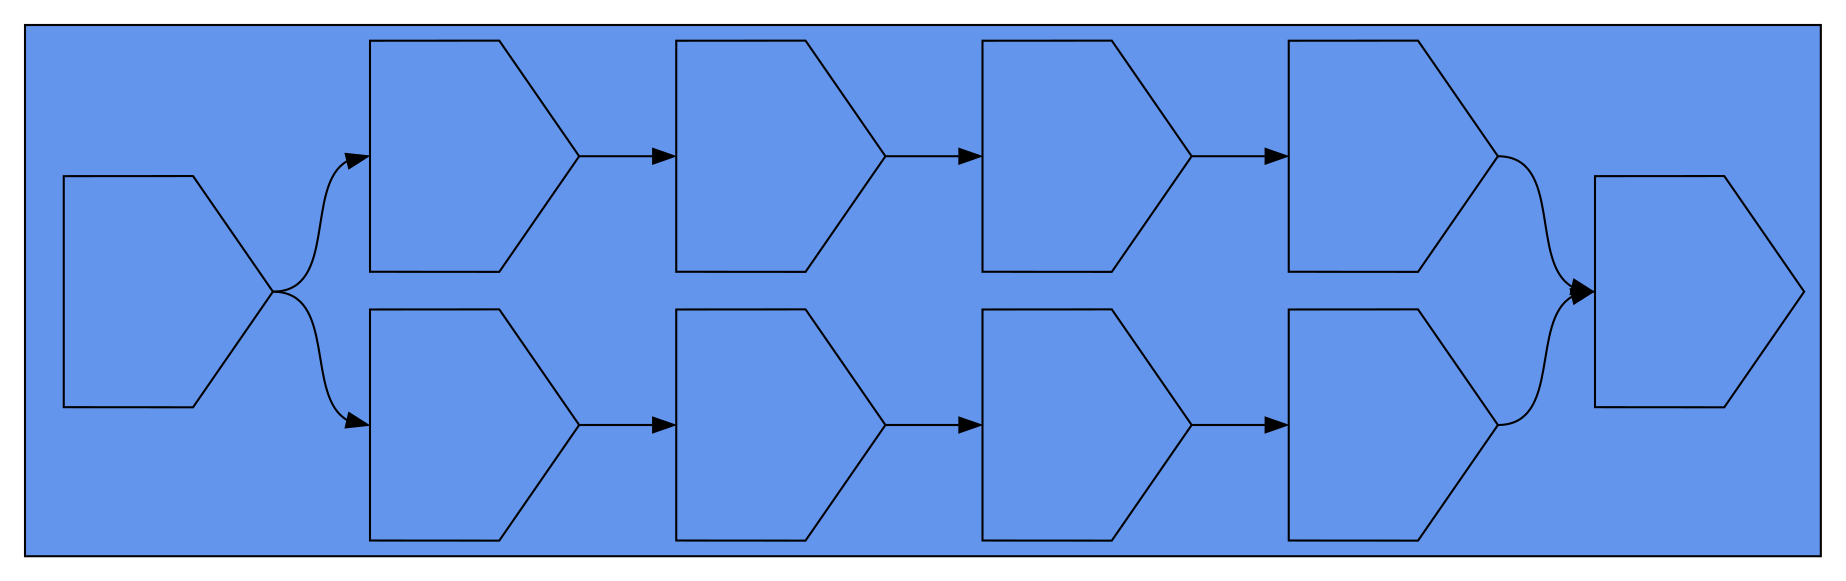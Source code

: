 digraph asm {
	rotate=90;
	edge [headport=n,tailport=s];
subgraph cluster_B22_23_24_25_26_27_28_29_30_31 {
	22 [label="",height=1.53571,width=1.53571,shape=invhouse];
	23 [label="",height=1.53571,width=1.53571,shape=invhouse];
	24 [label="",height=1.53571,width=1.53571,shape=invhouse];
	25 [label="",height=1.53571,width=1.53571,shape=invhouse];
	26 [label="",height=1.53571,width=1.53571,shape=invhouse];
	27 [label="",height=1.53571,width=1.53571,shape=invhouse];
	28 [label="",height=1.53571,width=1.53571,shape=invhouse];
	29 [label="",height=1.53571,width=1.53571,shape=invhouse];
	30 [label="",height=1.53571,width=1.53571,shape=invhouse];
	31 [label="",height=1.53571,width=1.53571,shape=invhouse];
	style=filled;
	fillcolor=cornflowerblue;
}
	22 -> 23
	22 -> 27
	23 -> 24
	24 -> 25
	25 -> 26
	26 -> 31
	30 -> 31
	29 -> 30
	28 -> 29
	27 -> 28
}